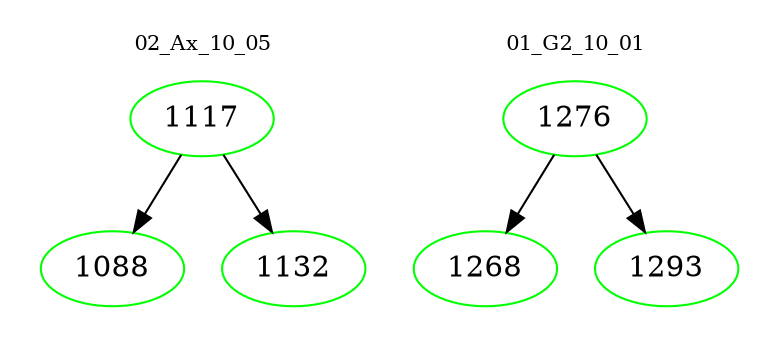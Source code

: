 digraph{
subgraph cluster_0 {
color = white
label = "02_Ax_10_05";
fontsize=10;
T0_1117 [label="1117", color="green"]
T0_1117 -> T0_1088 [color="black"]
T0_1088 [label="1088", color="green"]
T0_1117 -> T0_1132 [color="black"]
T0_1132 [label="1132", color="green"]
}
subgraph cluster_1 {
color = white
label = "01_G2_10_01";
fontsize=10;
T1_1276 [label="1276", color="green"]
T1_1276 -> T1_1268 [color="black"]
T1_1268 [label="1268", color="green"]
T1_1276 -> T1_1293 [color="black"]
T1_1293 [label="1293", color="green"]
}
}
